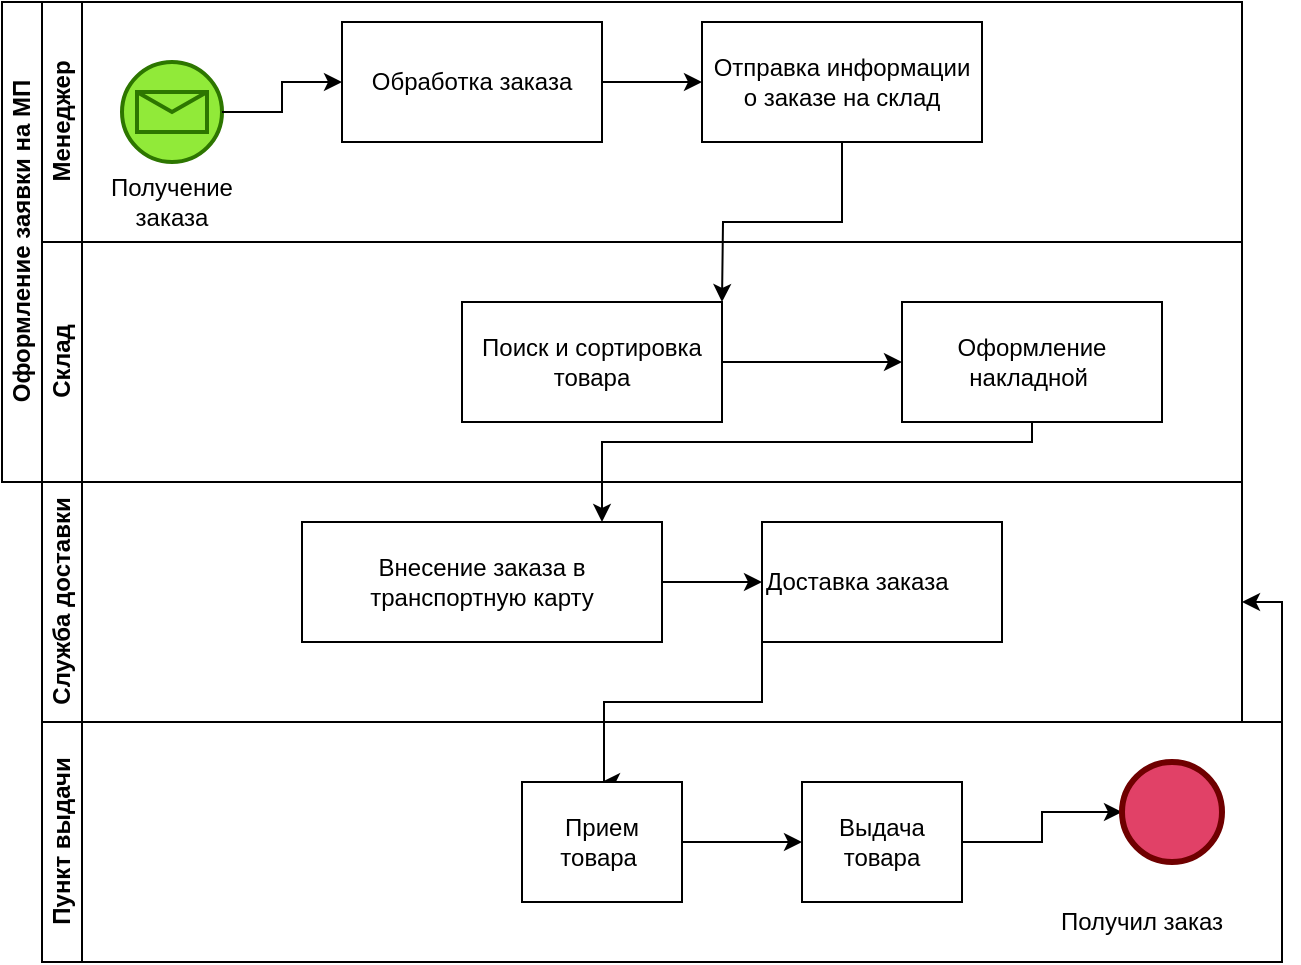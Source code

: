 <mxfile version="22.1.11" type="github">
  <diagram id="prtHgNgQTEPvFCAcTncT" name="Page-1">
    <mxGraphModel dx="1370" dy="776" grid="1" gridSize="10" guides="1" tooltips="1" connect="1" arrows="1" fold="1" page="1" pageScale="1" pageWidth="827" pageHeight="1169" math="0" shadow="0">
      <root>
        <mxCell id="0" />
        <mxCell id="1" parent="0" />
        <mxCell id="dNxyNK7c78bLwvsdeMH5-19" value="Оформление заявки на МП" style="swimlane;html=1;childLayout=stackLayout;resizeParent=1;resizeParentMax=0;horizontal=0;startSize=20;horizontalStack=0;" parent="1" vertex="1">
          <mxGeometry x="140" y="120" width="620" height="240" as="geometry" />
        </mxCell>
        <mxCell id="dNxyNK7c78bLwvsdeMH5-20" value="Менеджер" style="swimlane;html=1;startSize=20;horizontal=0;" parent="dNxyNK7c78bLwvsdeMH5-19" vertex="1">
          <mxGeometry x="20" width="600" height="120" as="geometry" />
        </mxCell>
        <mxCell id="dzdMrclCwNYfy2somjEa-20" value="" style="edgeStyle=orthogonalEdgeStyle;rounded=0;orthogonalLoop=1;jettySize=auto;html=1;" parent="dNxyNK7c78bLwvsdeMH5-20" source="dNxyNK7c78bLwvsdeMH5-24" target="dzdMrclCwNYfy2somjEa-16" edge="1">
          <mxGeometry relative="1" as="geometry" />
        </mxCell>
        <mxCell id="dNxyNK7c78bLwvsdeMH5-24" value="Обработка заказа" style="rounded=0;whiteSpace=wrap;html=1;fontFamily=Helvetica;fontSize=12;fontColor=#000000;align=center;" parent="dNxyNK7c78bLwvsdeMH5-20" vertex="1">
          <mxGeometry x="150" y="10" width="130" height="60" as="geometry" />
        </mxCell>
        <mxCell id="dzdMrclCwNYfy2somjEa-11" value="" style="points=[[0.145,0.145,0],[0.5,0,0],[0.855,0.145,0],[1,0.5,0],[0.855,0.855,0],[0.5,1,0],[0.145,0.855,0],[0,0.5,0]];shape=mxgraph.bpmn.event;html=1;verticalLabelPosition=bottom;labelBackgroundColor=#ffffff;verticalAlign=top;align=center;perimeter=ellipsePerimeter;outlineConnect=0;aspect=fixed;outline=standard;symbol=message;fillColor=#91ea39;fontColor=#ffffff;strokeColor=#2D7600;strokeWidth=2;" parent="dNxyNK7c78bLwvsdeMH5-20" vertex="1">
          <mxGeometry x="40" y="30" width="50" height="50" as="geometry" />
        </mxCell>
        <mxCell id="dNxyNK7c78bLwvsdeMH5-25" value="" style="edgeStyle=orthogonalEdgeStyle;rounded=0;orthogonalLoop=1;jettySize=auto;html=1;" parent="dNxyNK7c78bLwvsdeMH5-20" source="dzdMrclCwNYfy2somjEa-11" target="dNxyNK7c78bLwvsdeMH5-24" edge="1">
          <mxGeometry relative="1" as="geometry">
            <mxPoint x="300" y="-70" as="sourcePoint" />
          </mxGeometry>
        </mxCell>
        <mxCell id="dzdMrclCwNYfy2somjEa-12" value="Получение заказа" style="text;html=1;strokeColor=none;fillColor=none;align=center;verticalAlign=middle;whiteSpace=wrap;rounded=0;" parent="dNxyNK7c78bLwvsdeMH5-20" vertex="1">
          <mxGeometry x="35" y="85" width="60" height="30" as="geometry" />
        </mxCell>
        <mxCell id="dzdMrclCwNYfy2somjEa-21" style="edgeStyle=orthogonalEdgeStyle;rounded=0;orthogonalLoop=1;jettySize=auto;html=1;" parent="dNxyNK7c78bLwvsdeMH5-20" source="dzdMrclCwNYfy2somjEa-16" edge="1">
          <mxGeometry relative="1" as="geometry">
            <mxPoint x="340" y="150" as="targetPoint" />
          </mxGeometry>
        </mxCell>
        <mxCell id="dzdMrclCwNYfy2somjEa-16" value="Отправка информации о заказе на склад" style="rounded=0;whiteSpace=wrap;html=1;fontFamily=Helvetica;fontSize=12;fontColor=#000000;align=center;" parent="dNxyNK7c78bLwvsdeMH5-20" vertex="1">
          <mxGeometry x="330" y="10" width="140" height="60" as="geometry" />
        </mxCell>
        <mxCell id="dNxyNK7c78bLwvsdeMH5-21" value="Склад" style="swimlane;html=1;startSize=20;horizontal=0;" parent="dNxyNK7c78bLwvsdeMH5-19" vertex="1">
          <mxGeometry x="20" y="120" width="600" height="120" as="geometry" />
        </mxCell>
        <mxCell id="dNxyNK7c78bLwvsdeMH5-29" value="" style="edgeStyle=orthogonalEdgeStyle;rounded=0;orthogonalLoop=1;jettySize=auto;html=1;endArrow=classic;endFill=1;" parent="dNxyNK7c78bLwvsdeMH5-21" source="dNxyNK7c78bLwvsdeMH5-26" edge="1">
          <mxGeometry relative="1" as="geometry">
            <mxPoint x="430" y="60" as="targetPoint" />
          </mxGeometry>
        </mxCell>
        <mxCell id="dNxyNK7c78bLwvsdeMH5-26" value="Поиск и сортировка товара" style="rounded=0;whiteSpace=wrap;html=1;fontFamily=Helvetica;fontSize=12;fontColor=#000000;align=center;" parent="dNxyNK7c78bLwvsdeMH5-21" vertex="1">
          <mxGeometry x="210" y="30" width="130" height="60" as="geometry" />
        </mxCell>
        <mxCell id="dzdMrclCwNYfy2somjEa-24" value="Оформление накладной&amp;nbsp;" style="rounded=0;whiteSpace=wrap;html=1;fontFamily=Helvetica;fontSize=12;fontColor=#000000;align=center;" parent="dNxyNK7c78bLwvsdeMH5-21" vertex="1">
          <mxGeometry x="430" y="30" width="130" height="60" as="geometry" />
        </mxCell>
        <mxCell id="dNxyNK7c78bLwvsdeMH5-22" value="Служба доставки" style="swimlane;html=1;startSize=20;horizontal=0;" parent="1" vertex="1">
          <mxGeometry x="160" y="360" width="600" height="120" as="geometry" />
        </mxCell>
        <mxCell id="dNxyNK7c78bLwvsdeMH5-37" value="" style="edgeStyle=orthogonalEdgeStyle;rounded=0;orthogonalLoop=1;jettySize=auto;html=1;endArrow=classic;endFill=1;" parent="dNxyNK7c78bLwvsdeMH5-22" source="dNxyNK7c78bLwvsdeMH5-34" edge="1">
          <mxGeometry relative="1" as="geometry">
            <mxPoint x="360" y="50" as="targetPoint" />
          </mxGeometry>
        </mxCell>
        <mxCell id="dNxyNK7c78bLwvsdeMH5-34" value="Внесение заказа в транспортную карту" style="rounded=0;whiteSpace=wrap;html=1;fontFamily=Helvetica;fontSize=12;fontColor=#000000;align=center;" parent="dNxyNK7c78bLwvsdeMH5-22" vertex="1">
          <mxGeometry x="130" y="20" width="180" height="60" as="geometry" />
        </mxCell>
        <mxCell id="dzdMrclCwNYfy2somjEa-26" value="Доставка заказа" style="rounded=0;whiteSpace=wrap;html=1;fontFamily=Helvetica;fontSize=12;fontColor=#000000;align=left;container=1;" parent="dNxyNK7c78bLwvsdeMH5-22" vertex="1">
          <mxGeometry x="360" y="20" width="120" height="60" as="geometry" />
        </mxCell>
        <mxCell id="dzdMrclCwNYfy2somjEa-27" style="edgeStyle=orthogonalEdgeStyle;rounded=0;orthogonalLoop=1;jettySize=auto;html=1;entryX=0.5;entryY=0;entryDx=0;entryDy=0;" parent="dNxyNK7c78bLwvsdeMH5-22" target="dzdMrclCwNYfy2somjEa-3" edge="1">
          <mxGeometry relative="1" as="geometry">
            <mxPoint x="360" y="70" as="sourcePoint" />
            <mxPoint x="280" y="160" as="targetPoint" />
            <Array as="points">
              <mxPoint x="360" y="110" />
              <mxPoint x="281" y="110" />
            </Array>
          </mxGeometry>
        </mxCell>
        <mxCell id="dzdMrclCwNYfy2somjEa-5" style="edgeStyle=orthogonalEdgeStyle;rounded=0;orthogonalLoop=1;jettySize=auto;html=1;exitX=1;exitY=0;exitDx=0;exitDy=0;entryX=1;entryY=0.5;entryDx=0;entryDy=0;" parent="1" source="dzdMrclCwNYfy2somjEa-1" target="dNxyNK7c78bLwvsdeMH5-22" edge="1">
          <mxGeometry relative="1" as="geometry" />
        </mxCell>
        <mxCell id="dzdMrclCwNYfy2somjEa-1" value="Пункт выдачи" style="swimlane;html=1;startSize=20;horizontal=0;" parent="1" vertex="1">
          <mxGeometry x="160" y="480" width="620" height="120" as="geometry" />
        </mxCell>
        <mxCell id="dzdMrclCwNYfy2somjEa-2" value="" style="edgeStyle=orthogonalEdgeStyle;rounded=0;orthogonalLoop=1;jettySize=auto;html=1;endArrow=classic;endFill=1;entryX=0;entryY=0.5;entryDx=0;entryDy=0;" parent="dzdMrclCwNYfy2somjEa-1" source="dzdMrclCwNYfy2somjEa-3" target="dzdMrclCwNYfy2somjEa-28" edge="1">
          <mxGeometry relative="1" as="geometry">
            <mxPoint x="360" y="50" as="targetPoint" />
          </mxGeometry>
        </mxCell>
        <mxCell id="dzdMrclCwNYfy2somjEa-3" value="Прием товара&amp;nbsp;" style="rounded=0;whiteSpace=wrap;html=1;fontFamily=Helvetica;fontSize=12;fontColor=#000000;align=center;" parent="dzdMrclCwNYfy2somjEa-1" vertex="1">
          <mxGeometry x="240" y="30" width="80" height="60" as="geometry" />
        </mxCell>
        <mxCell id="dzdMrclCwNYfy2somjEa-30" value="" style="edgeStyle=orthogonalEdgeStyle;rounded=0;orthogonalLoop=1;jettySize=auto;html=1;" parent="dzdMrclCwNYfy2somjEa-1" source="dzdMrclCwNYfy2somjEa-28" target="dzdMrclCwNYfy2somjEa-29" edge="1">
          <mxGeometry relative="1" as="geometry" />
        </mxCell>
        <mxCell id="dzdMrclCwNYfy2somjEa-28" value="Выдача товара" style="rounded=0;whiteSpace=wrap;html=1;fontFamily=Helvetica;fontSize=12;fontColor=#000000;align=center;" parent="dzdMrclCwNYfy2somjEa-1" vertex="1">
          <mxGeometry x="380" y="30" width="80" height="60" as="geometry" />
        </mxCell>
        <mxCell id="dzdMrclCwNYfy2somjEa-29" value="" style="ellipse;whiteSpace=wrap;html=1;fontColor=#ffffff;rounded=0;fillColor=#e14167;strokeColor=#6F0000;strokeWidth=3;" parent="dzdMrclCwNYfy2somjEa-1" vertex="1">
          <mxGeometry x="540" y="20" width="50" height="50" as="geometry" />
        </mxCell>
        <mxCell id="dzdMrclCwNYfy2somjEa-31" value="Получил заказ" style="text;html=1;strokeColor=none;fillColor=none;align=center;verticalAlign=middle;whiteSpace=wrap;rounded=0;" parent="dzdMrclCwNYfy2somjEa-1" vertex="1">
          <mxGeometry x="480" y="80" width="140" height="40" as="geometry" />
        </mxCell>
        <mxCell id="dzdMrclCwNYfy2somjEa-25" style="edgeStyle=orthogonalEdgeStyle;rounded=0;orthogonalLoop=1;jettySize=auto;html=1;" parent="1" source="dzdMrclCwNYfy2somjEa-24" target="dNxyNK7c78bLwvsdeMH5-34" edge="1">
          <mxGeometry relative="1" as="geometry">
            <Array as="points">
              <mxPoint x="655" y="340" />
              <mxPoint x="440" y="340" />
            </Array>
          </mxGeometry>
        </mxCell>
      </root>
    </mxGraphModel>
  </diagram>
</mxfile>
